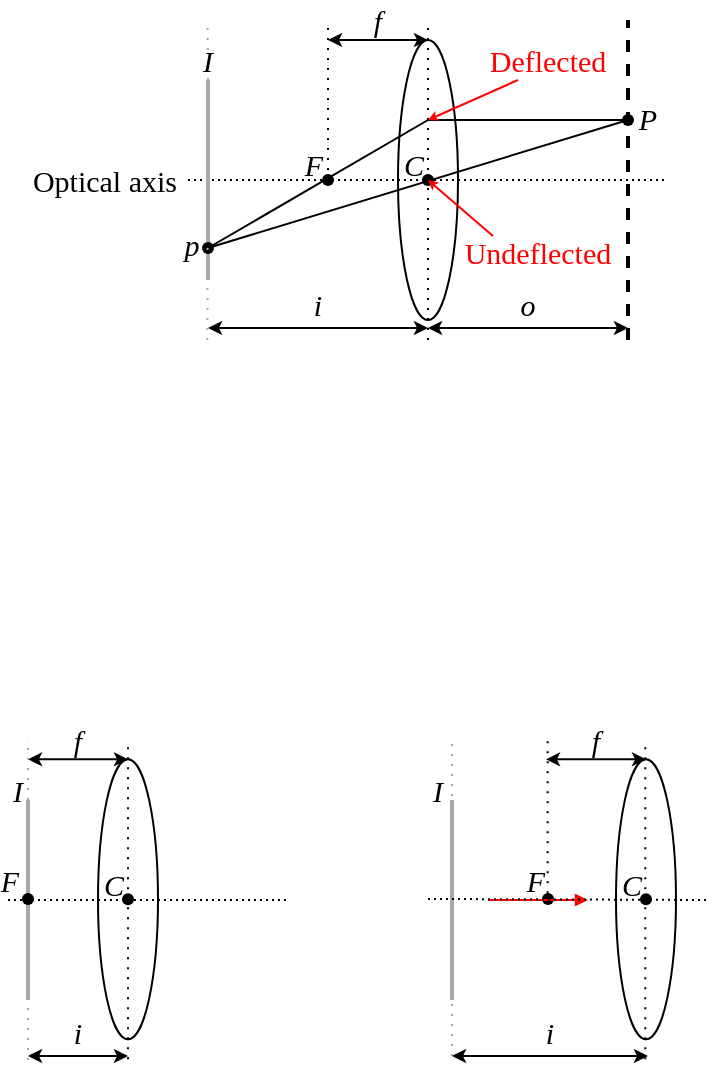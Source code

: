<mxfile version="23.1.5" type="device">
  <diagram name="Pagina-1" id="GgXEJ81RuVTFlW8kEIqq">
    <mxGraphModel dx="1157" dy="697" grid="1" gridSize="10" guides="1" tooltips="1" connect="1" arrows="1" fold="1" page="1" pageScale="1" pageWidth="827" pageHeight="1169" math="0" shadow="0">
      <root>
        <mxCell id="0" />
        <mxCell id="1" parent="0" />
        <mxCell id="pmmMXLmlx97vjJLDtDmT-40" value="" style="endArrow=none;dashed=1;html=1;dashPattern=1 4;strokeWidth=1;rounded=0;strokeColor=#a9a9a9;fontSize=15;fontFamily=Computer modern;" parent="1" edge="1" source="pmmMXLmlx97vjJLDtDmT-38">
          <mxGeometry width="50" height="50" relative="1" as="geometry">
            <mxPoint x="289.67" y="400" as="sourcePoint" />
            <mxPoint x="289.67" y="240" as="targetPoint" />
          </mxGeometry>
        </mxCell>
        <mxCell id="pmmMXLmlx97vjJLDtDmT-1" value="" style="endArrow=none;dashed=1;html=1;dashPattern=1 2;strokeWidth=1;rounded=0;fontSize=15;fontFamily=Computer modern;" parent="1" edge="1">
          <mxGeometry width="50" height="50" relative="1" as="geometry">
            <mxPoint x="280" y="320" as="sourcePoint" />
            <mxPoint x="520" y="320" as="targetPoint" />
          </mxGeometry>
        </mxCell>
        <mxCell id="pmmMXLmlx97vjJLDtDmT-3" value="" style="endArrow=none;html=1;rounded=0;strokeWidth=2;strokeColor=#a9a9a9;fontSize=15;fontFamily=Computer modern;" parent="1" edge="1">
          <mxGeometry width="50" height="50" relative="1" as="geometry">
            <mxPoint x="290" y="370" as="sourcePoint" />
            <mxPoint x="290" y="270" as="targetPoint" />
          </mxGeometry>
        </mxCell>
        <mxCell id="pmmMXLmlx97vjJLDtDmT-4" value="" style="endArrow=none;dashed=1;html=1;dashPattern=1 4;strokeWidth=1;rounded=0;fontSize=15;fontFamily=Computer modern;" parent="1" edge="1">
          <mxGeometry width="50" height="50" relative="1" as="geometry">
            <mxPoint x="400" y="400" as="sourcePoint" />
            <mxPoint x="400" y="240" as="targetPoint" />
          </mxGeometry>
        </mxCell>
        <mxCell id="pmmMXLmlx97vjJLDtDmT-5" value="" style="ellipse;whiteSpace=wrap;html=1;fillColor=none;fontSize=15;fontFamily=Computer modern;" parent="1" vertex="1">
          <mxGeometry x="385" y="250" width="30" height="140" as="geometry" />
        </mxCell>
        <mxCell id="pmmMXLmlx97vjJLDtDmT-6" value="" style="shape=waypoint;sketch=0;fillStyle=solid;size=6;pointerEvents=1;points=[];fillColor=none;resizable=0;rotatable=0;perimeter=centerPerimeter;snapToPoint=1;fontSize=15;fontFamily=Computer modern;" parent="1" vertex="1">
          <mxGeometry x="390" y="310" width="20" height="20" as="geometry" />
        </mxCell>
        <mxCell id="pmmMXLmlx97vjJLDtDmT-7" value="&lt;i style=&quot;font-size: 15px;&quot;&gt;&lt;font face=&quot;Computer modern&quot; style=&quot;font-size: 15px;&quot;&gt;C&lt;/font&gt;&lt;/i&gt;" style="text;html=1;align=center;verticalAlign=middle;whiteSpace=wrap;rounded=0;fontSize=15;fontFamily=Computer modern;" parent="1" vertex="1">
          <mxGeometry x="388" y="307" width="10" height="10" as="geometry" />
        </mxCell>
        <mxCell id="pmmMXLmlx97vjJLDtDmT-8" value="" style="endArrow=none;dashed=1;html=1;strokeWidth=2;rounded=0;fontSize=15;fontFamily=Computer modern;" parent="1" edge="1">
          <mxGeometry width="50" height="50" relative="1" as="geometry">
            <mxPoint x="500" y="400" as="sourcePoint" />
            <mxPoint x="500" y="240" as="targetPoint" />
          </mxGeometry>
        </mxCell>
        <mxCell id="pmmMXLmlx97vjJLDtDmT-9" value="" style="shape=waypoint;sketch=0;fillStyle=solid;size=6;pointerEvents=1;points=[];fillColor=none;resizable=0;rotatable=0;perimeter=centerPerimeter;snapToPoint=1;fontSize=15;fontFamily=Computer modern;" parent="1" vertex="1">
          <mxGeometry x="490" y="280" width="20" height="20" as="geometry" />
        </mxCell>
        <mxCell id="pmmMXLmlx97vjJLDtDmT-12" value="" style="endArrow=none;html=1;rounded=0;fontSize=15;fontFamily=Computer modern;" parent="1" source="pmmMXLmlx97vjJLDtDmT-15" target="pmmMXLmlx97vjJLDtDmT-9" edge="1">
          <mxGeometry width="50" height="50" relative="1" as="geometry">
            <mxPoint x="290" y="354" as="sourcePoint" />
            <mxPoint x="490" y="310" as="targetPoint" />
          </mxGeometry>
        </mxCell>
        <mxCell id="pmmMXLmlx97vjJLDtDmT-13" value="&lt;font face=&quot;Computer modern&quot; style=&quot;font-size: 15px;&quot;&gt;&lt;i style=&quot;font-size: 15px;&quot;&gt;p&lt;/i&gt;&lt;/font&gt;" style="text;html=1;align=center;verticalAlign=middle;whiteSpace=wrap;rounded=0;fontSize=15;fontFamily=Computer modern;" parent="1" vertex="1">
          <mxGeometry x="277" y="343" width="10" height="18" as="geometry" />
        </mxCell>
        <mxCell id="pmmMXLmlx97vjJLDtDmT-14" value="&lt;font face=&quot;Computer modern&quot; style=&quot;font-size: 15px;&quot;&gt;&lt;i style=&quot;font-size: 15px;&quot;&gt;P&lt;/i&gt;&lt;/font&gt;" style="text;html=1;align=center;verticalAlign=middle;whiteSpace=wrap;rounded=0;fontSize=15;fontFamily=Computer modern;" parent="1" vertex="1">
          <mxGeometry x="505" y="280" width="10" height="18" as="geometry" />
        </mxCell>
        <mxCell id="pmmMXLmlx97vjJLDtDmT-15" value="" style="shape=waypoint;sketch=0;fillStyle=solid;size=6;pointerEvents=1;points=[];fillColor=none;resizable=0;rotatable=0;perimeter=centerPerimeter;snapToPoint=1;fontSize=15;fontFamily=Computer modern;" parent="1" vertex="1">
          <mxGeometry x="280" y="344" width="20" height="20" as="geometry" />
        </mxCell>
        <mxCell id="pmmMXLmlx97vjJLDtDmT-17" value="&lt;font face=&quot;Computer modern&quot; style=&quot;font-size: 15px;&quot;&gt;Optical axis&lt;br style=&quot;font-size: 15px;&quot;&gt;&lt;/font&gt;" style="text;html=1;align=center;verticalAlign=top;whiteSpace=wrap;rounded=0;fontSize=15;fontFamily=Computer modern;" parent="1" vertex="1">
          <mxGeometry x="200" y="305.25" width="77" height="27.5" as="geometry" />
        </mxCell>
        <mxCell id="pmmMXLmlx97vjJLDtDmT-22" value="" style="endArrow=none;html=1;rounded=0;fontSize=15;fontFamily=Computer modern;" parent="1" target="pmmMXLmlx97vjJLDtDmT-9" edge="1">
          <mxGeometry width="50" height="50" relative="1" as="geometry">
            <mxPoint x="400" y="290" as="sourcePoint" />
            <mxPoint x="460" y="280" as="targetPoint" />
          </mxGeometry>
        </mxCell>
        <mxCell id="pmmMXLmlx97vjJLDtDmT-23" value="" style="endArrow=none;html=1;rounded=0;fontSize=15;fontFamily=Computer modern;" parent="1" source="pmmMXLmlx97vjJLDtDmT-15" edge="1">
          <mxGeometry width="50" height="50" relative="1" as="geometry">
            <mxPoint x="340" y="320" as="sourcePoint" />
            <mxPoint x="400" y="290" as="targetPoint" />
          </mxGeometry>
        </mxCell>
        <mxCell id="pmmMXLmlx97vjJLDtDmT-24" value="" style="shape=waypoint;sketch=0;fillStyle=solid;size=6;pointerEvents=1;points=[];fillColor=none;resizable=0;rotatable=0;perimeter=centerPerimeter;snapToPoint=1;fontSize=15;fontFamily=Computer modern;" parent="1" vertex="1">
          <mxGeometry x="340" y="310" width="20" height="20" as="geometry" />
        </mxCell>
        <mxCell id="pmmMXLmlx97vjJLDtDmT-25" value="&lt;font face=&quot;Computer modern&quot; style=&quot;font-size: 15px;&quot;&gt;&lt;i style=&quot;font-size: 15px;&quot;&gt;F&lt;/i&gt;&lt;/font&gt;" style="text;html=1;align=center;verticalAlign=middle;whiteSpace=wrap;rounded=0;fontSize=15;fontFamily=Computer modern;" parent="1" vertex="1">
          <mxGeometry x="338" y="307" width="10" height="10" as="geometry" />
        </mxCell>
        <mxCell id="pmmMXLmlx97vjJLDtDmT-27" value="&lt;font face=&quot;Computer modern&quot; style=&quot;font-size: 15px;&quot;&gt;Deflected&lt;/font&gt;" style="text;html=1;align=center;verticalAlign=middle;whiteSpace=wrap;rounded=0;fontColor=#ff0000;fontSize=15;fontFamily=Computer modern;" parent="1" vertex="1">
          <mxGeometry x="430" y="250" width="60" height="20" as="geometry" />
        </mxCell>
        <mxCell id="pmmMXLmlx97vjJLDtDmT-28" value="&lt;font face=&quot;Computer modern&quot; style=&quot;font-size: 15px;&quot;&gt;Undeflected&lt;/font&gt;" style="text;html=1;align=center;verticalAlign=middle;whiteSpace=wrap;rounded=0;fontColor=#ff0000;fontSize=15;fontFamily=Computer modern;" parent="1" vertex="1">
          <mxGeometry x="410" y="348" width="90" height="16" as="geometry" />
        </mxCell>
        <mxCell id="pmmMXLmlx97vjJLDtDmT-29" value="" style="endArrow=classic;html=1;rounded=0;exitX=0.25;exitY=0;exitDx=0;exitDy=0;entryX=0.906;entryY=0.747;entryDx=0;entryDy=0;entryPerimeter=0;startSize=2;endSize=2;strokeColor=#ff0000;fontSize=15;fontFamily=Computer modern;" parent="1" source="pmmMXLmlx97vjJLDtDmT-28" target="pmmMXLmlx97vjJLDtDmT-6" edge="1">
          <mxGeometry width="50" height="50" relative="1" as="geometry">
            <mxPoint x="390" y="350" as="sourcePoint" />
            <mxPoint x="440" y="300" as="targetPoint" />
          </mxGeometry>
        </mxCell>
        <mxCell id="pmmMXLmlx97vjJLDtDmT-30" value="" style="endArrow=classic;html=1;rounded=0;exitX=0.25;exitY=1;exitDx=0;exitDy=0;startSize=2;endSize=2;strokeColor=#ff0000;fontSize=15;fontFamily=Computer modern;" parent="1" source="pmmMXLmlx97vjJLDtDmT-27" edge="1">
          <mxGeometry width="50" height="50" relative="1" as="geometry">
            <mxPoint x="460" y="358" as="sourcePoint" />
            <mxPoint x="400" y="290" as="targetPoint" />
          </mxGeometry>
        </mxCell>
        <mxCell id="pmmMXLmlx97vjJLDtDmT-31" value="&lt;i style=&quot;font-size: 15px;&quot;&gt;&lt;font face=&quot;Computer modern&quot; style=&quot;font-size: 15px;&quot;&gt;i&lt;/font&gt;&lt;/i&gt;" style="text;html=1;align=center;verticalAlign=middle;whiteSpace=wrap;rounded=0;fontSize=15;fontFamily=Computer modern;" parent="1" vertex="1">
          <mxGeometry x="290" y="370" width="110" height="24" as="geometry" />
        </mxCell>
        <mxCell id="pmmMXLmlx97vjJLDtDmT-32" value="" style="endArrow=classic;startArrow=classic;html=1;rounded=0;exitX=0;exitY=1;exitDx=0;exitDy=0;entryX=1;entryY=1;entryDx=0;entryDy=0;startSize=4;endSize=4;fontSize=15;fontFamily=Computer modern;" parent="1" source="pmmMXLmlx97vjJLDtDmT-31" target="pmmMXLmlx97vjJLDtDmT-31" edge="1">
          <mxGeometry width="50" height="50" relative="1" as="geometry">
            <mxPoint x="380" y="350" as="sourcePoint" />
            <mxPoint x="430" y="300" as="targetPoint" />
          </mxGeometry>
        </mxCell>
        <mxCell id="pmmMXLmlx97vjJLDtDmT-34" value="&lt;font face=&quot;Computer modern&quot; style=&quot;font-size: 15px;&quot;&gt;&lt;i style=&quot;font-size: 15px;&quot;&gt;o&lt;/i&gt;&lt;/font&gt;" style="text;html=1;align=center;verticalAlign=middle;whiteSpace=wrap;rounded=0;fontSize=15;fontFamily=Computer modern;" parent="1" vertex="1">
          <mxGeometry x="400" y="370" width="100" height="24" as="geometry" />
        </mxCell>
        <mxCell id="pmmMXLmlx97vjJLDtDmT-35" value="" style="endArrow=classic;startArrow=classic;html=1;rounded=0;exitX=0;exitY=1;exitDx=0;exitDy=0;entryX=1;entryY=1;entryDx=0;entryDy=0;startSize=4;endSize=4;fontSize=15;fontFamily=Computer modern;" parent="1" source="pmmMXLmlx97vjJLDtDmT-34" target="pmmMXLmlx97vjJLDtDmT-34" edge="1">
          <mxGeometry width="50" height="50" relative="1" as="geometry">
            <mxPoint x="490" y="350" as="sourcePoint" />
            <mxPoint x="540" y="300" as="targetPoint" />
          </mxGeometry>
        </mxCell>
        <mxCell id="pmmMXLmlx97vjJLDtDmT-36" value="&lt;font face=&quot;Computer modern&quot; style=&quot;font-size: 15px;&quot;&gt;&lt;i style=&quot;font-size: 15px;&quot;&gt;f&lt;/i&gt;&lt;/font&gt;" style="text;html=1;align=center;verticalAlign=middle;whiteSpace=wrap;rounded=0;fontSize=15;fontFamily=Computer modern;" parent="1" vertex="1">
          <mxGeometry x="350" y="230.33" width="50" height="19.67" as="geometry" />
        </mxCell>
        <mxCell id="pmmMXLmlx97vjJLDtDmT-37" value="" style="endArrow=classic;startArrow=classic;html=1;rounded=0;exitX=0;exitY=1;exitDx=0;exitDy=0;entryX=1;entryY=1;entryDx=0;entryDy=0;startSize=4;endSize=4;fontSize=15;fontFamily=Computer modern;" parent="1" source="pmmMXLmlx97vjJLDtDmT-36" target="pmmMXLmlx97vjJLDtDmT-36" edge="1">
          <mxGeometry width="50" height="50" relative="1" as="geometry">
            <mxPoint x="380" y="205.67" as="sourcePoint" />
            <mxPoint x="430" y="155.67" as="targetPoint" />
          </mxGeometry>
        </mxCell>
        <mxCell id="pmmMXLmlx97vjJLDtDmT-43" value="" style="endArrow=none;dashed=1;html=1;dashPattern=1 4;strokeWidth=1;rounded=0;entryX=0;entryY=0.5;entryDx=0;entryDy=0;fontSize=15;fontFamily=Computer modern;" parent="1" source="pmmMXLmlx97vjJLDtDmT-24" target="pmmMXLmlx97vjJLDtDmT-36" edge="1">
          <mxGeometry width="50" height="50" relative="1" as="geometry">
            <mxPoint x="410" y="410" as="sourcePoint" />
            <mxPoint x="410" y="250" as="targetPoint" />
          </mxGeometry>
        </mxCell>
        <mxCell id="xgRp6pG1FlOqtS_8AdJS-1" value="" style="endArrow=none;dashed=1;html=1;dashPattern=1 4;strokeWidth=1;rounded=0;strokeColor=#a9a9a9;fontSize=15;fontFamily=Computer modern;" edge="1" parent="1" target="pmmMXLmlx97vjJLDtDmT-38">
          <mxGeometry width="50" height="50" relative="1" as="geometry">
            <mxPoint x="289.67" y="400" as="sourcePoint" />
            <mxPoint x="289.67" y="240" as="targetPoint" />
          </mxGeometry>
        </mxCell>
        <mxCell id="pmmMXLmlx97vjJLDtDmT-38" value="&lt;font face=&quot;Computer modern&quot; style=&quot;font-size: 15px;&quot;&gt;&lt;i style=&quot;font-size: 15px;&quot;&gt;I&lt;/i&gt;&lt;/font&gt;" style="text;html=1;align=center;verticalAlign=middle;whiteSpace=wrap;rounded=0;fontSize=15;fontFamily=Computer modern;" parent="1" vertex="1">
          <mxGeometry x="285" y="255" width="10" height="10" as="geometry" />
        </mxCell>
        <mxCell id="xgRp6pG1FlOqtS_8AdJS-14" value="" style="endArrow=none;html=1;rounded=0;strokeWidth=2;strokeColor=#a9a9a9;fontSize=15;fontFamily=Computer modern;" edge="1" parent="1">
          <mxGeometry width="50" height="50" relative="1" as="geometry">
            <mxPoint x="200" y="730" as="sourcePoint" />
            <mxPoint x="200" y="630" as="targetPoint" />
          </mxGeometry>
        </mxCell>
        <mxCell id="xgRp6pG1FlOqtS_8AdJS-16" value="" style="endArrow=none;dashed=1;html=1;dashPattern=1 2;strokeWidth=1;rounded=0;fontSize=15;fontFamily=Computer modern;" edge="1" parent="1">
          <mxGeometry width="50" height="50" relative="1" as="geometry">
            <mxPoint x="190" y="680" as="sourcePoint" />
            <mxPoint x="330" y="680" as="targetPoint" />
          </mxGeometry>
        </mxCell>
        <mxCell id="xgRp6pG1FlOqtS_8AdJS-19" value="&lt;font face=&quot;Computer modern&quot; style=&quot;font-size: 15px;&quot;&gt;&lt;i style=&quot;font-size: 15px;&quot;&gt;F&lt;/i&gt;&lt;/font&gt;" style="text;html=1;align=center;verticalAlign=middle;whiteSpace=wrap;rounded=0;fontSize=15;fontFamily=Computer modern;" vertex="1" parent="1">
          <mxGeometry x="186" y="665" width="10" height="10" as="geometry" />
        </mxCell>
        <mxCell id="xgRp6pG1FlOqtS_8AdJS-20" value="" style="endArrow=none;dashed=1;html=1;dashPattern=1 4;strokeWidth=1;rounded=0;fontSize=15;fontFamily=Computer modern;" edge="1" parent="1">
          <mxGeometry width="50" height="50" relative="1" as="geometry">
            <mxPoint x="250" y="759.67" as="sourcePoint" />
            <mxPoint x="250" y="599.67" as="targetPoint" />
          </mxGeometry>
        </mxCell>
        <mxCell id="xgRp6pG1FlOqtS_8AdJS-21" value="" style="ellipse;whiteSpace=wrap;html=1;fillColor=none;fontSize=15;fontFamily=Computer modern;" vertex="1" parent="1">
          <mxGeometry x="235" y="609.67" width="30" height="140" as="geometry" />
        </mxCell>
        <mxCell id="xgRp6pG1FlOqtS_8AdJS-22" value="" style="shape=waypoint;sketch=0;fillStyle=solid;size=6;pointerEvents=1;points=[];fillColor=none;resizable=0;rotatable=0;perimeter=centerPerimeter;snapToPoint=1;fontSize=15;fontFamily=Computer modern;" vertex="1" parent="1">
          <mxGeometry x="240" y="669.67" width="20" height="20" as="geometry" />
        </mxCell>
        <mxCell id="xgRp6pG1FlOqtS_8AdJS-23" value="&lt;i style=&quot;font-size: 15px;&quot;&gt;&lt;font face=&quot;Computer modern&quot; style=&quot;font-size: 15px;&quot;&gt;C&lt;/font&gt;&lt;/i&gt;" style="text;html=1;align=center;verticalAlign=middle;whiteSpace=wrap;rounded=0;fontSize=15;fontFamily=Computer modern;" vertex="1" parent="1">
          <mxGeometry x="238" y="666.67" width="10" height="10" as="geometry" />
        </mxCell>
        <mxCell id="xgRp6pG1FlOqtS_8AdJS-26" value="&lt;font face=&quot;Computer modern&quot; style=&quot;font-size: 15px;&quot;&gt;&lt;i style=&quot;font-size: 15px;&quot;&gt;f&lt;/i&gt;&lt;/font&gt;" style="text;html=1;align=center;verticalAlign=middle;whiteSpace=wrap;rounded=0;fontSize=15;fontFamily=Computer modern;" vertex="1" parent="1">
          <mxGeometry x="200" y="590" width="50" height="19.67" as="geometry" />
        </mxCell>
        <mxCell id="xgRp6pG1FlOqtS_8AdJS-27" value="" style="endArrow=classic;startArrow=classic;html=1;rounded=0;exitX=0;exitY=1;exitDx=0;exitDy=0;entryX=1;entryY=1;entryDx=0;entryDy=0;startSize=4;endSize=4;fontSize=15;fontFamily=Computer modern;" edge="1" parent="1" source="xgRp6pG1FlOqtS_8AdJS-26" target="xgRp6pG1FlOqtS_8AdJS-26">
          <mxGeometry width="50" height="50" relative="1" as="geometry">
            <mxPoint x="230" y="565.34" as="sourcePoint" />
            <mxPoint x="280" y="515.34" as="targetPoint" />
          </mxGeometry>
        </mxCell>
        <mxCell id="xgRp6pG1FlOqtS_8AdJS-29" value="" style="endArrow=none;dashed=1;html=1;dashPattern=1 4;strokeWidth=1;rounded=0;strokeColor=#a9a9a9;fontSize=15;fontFamily=Computer modern;entryX=0;entryY=0.5;entryDx=0;entryDy=0;" edge="1" parent="1" target="xgRp6pG1FlOqtS_8AdJS-26">
          <mxGeometry width="50" height="50" relative="1" as="geometry">
            <mxPoint x="200" y="760" as="sourcePoint" />
            <mxPoint x="200.0" y="609.67" as="targetPoint" />
          </mxGeometry>
        </mxCell>
        <mxCell id="xgRp6pG1FlOqtS_8AdJS-31" value="&lt;i style=&quot;font-size: 15px;&quot;&gt;&lt;font face=&quot;Computer modern&quot; style=&quot;font-size: 15px;&quot;&gt;i&lt;/font&gt;&lt;/i&gt;" style="text;html=1;align=center;verticalAlign=middle;whiteSpace=wrap;rounded=0;fontSize=15;fontFamily=Computer modern;" vertex="1" parent="1">
          <mxGeometry x="200" y="734" width="50" height="24" as="geometry" />
        </mxCell>
        <mxCell id="xgRp6pG1FlOqtS_8AdJS-32" value="" style="endArrow=classic;startArrow=classic;html=1;rounded=0;exitX=0;exitY=1;exitDx=0;exitDy=0;entryX=1;entryY=1;entryDx=0;entryDy=0;startSize=4;endSize=4;fontSize=15;fontFamily=Computer modern;" edge="1" parent="1" source="xgRp6pG1FlOqtS_8AdJS-31" target="xgRp6pG1FlOqtS_8AdJS-31">
          <mxGeometry width="50" height="50" relative="1" as="geometry">
            <mxPoint x="230" y="714" as="sourcePoint" />
            <mxPoint x="280" y="664" as="targetPoint" />
          </mxGeometry>
        </mxCell>
        <mxCell id="xgRp6pG1FlOqtS_8AdJS-33" value="" style="endArrow=none;html=1;rounded=0;strokeWidth=2;strokeColor=#a9a9a9;fontSize=15;fontFamily=Computer modern;" edge="1" parent="1">
          <mxGeometry width="50" height="50" relative="1" as="geometry">
            <mxPoint x="412" y="730" as="sourcePoint" />
            <mxPoint x="412" y="630" as="targetPoint" />
          </mxGeometry>
        </mxCell>
        <mxCell id="xgRp6pG1FlOqtS_8AdJS-35" value="" style="shape=waypoint;sketch=0;fillStyle=solid;size=6;pointerEvents=1;points=[];fillColor=none;resizable=0;rotatable=0;perimeter=centerPerimeter;snapToPoint=1;fontSize=15;fontFamily=Computer modern;" vertex="1" parent="1">
          <mxGeometry x="450" y="669.5" width="20" height="20" as="geometry" />
        </mxCell>
        <mxCell id="xgRp6pG1FlOqtS_8AdJS-36" value="&lt;font face=&quot;Computer modern&quot; style=&quot;font-size: 15px;&quot;&gt;&lt;i style=&quot;font-size: 15px;&quot;&gt;F&lt;/i&gt;&lt;/font&gt;" style="text;html=1;align=center;verticalAlign=middle;whiteSpace=wrap;rounded=0;fontSize=15;fontFamily=Computer modern;" vertex="1" parent="1">
          <mxGeometry x="449" y="665" width="10" height="10" as="geometry" />
        </mxCell>
        <mxCell id="xgRp6pG1FlOqtS_8AdJS-37" value="" style="endArrow=none;dashed=1;html=1;dashPattern=1 4;strokeWidth=1;rounded=0;fontSize=15;fontFamily=Computer modern;" edge="1" parent="1">
          <mxGeometry width="50" height="50" relative="1" as="geometry">
            <mxPoint x="508.66" y="759.67" as="sourcePoint" />
            <mxPoint x="508.66" y="599.67" as="targetPoint" />
          </mxGeometry>
        </mxCell>
        <mxCell id="xgRp6pG1FlOqtS_8AdJS-38" value="" style="ellipse;whiteSpace=wrap;html=1;fillColor=none;fontSize=15;fontFamily=Computer modern;" vertex="1" parent="1">
          <mxGeometry x="494" y="609.67" width="30" height="140" as="geometry" />
        </mxCell>
        <mxCell id="xgRp6pG1FlOqtS_8AdJS-39" value="" style="shape=waypoint;sketch=0;fillStyle=solid;size=6;pointerEvents=1;points=[];fillColor=none;resizable=0;rotatable=0;perimeter=centerPerimeter;snapToPoint=1;fontSize=15;fontFamily=Computer modern;" vertex="1" parent="1">
          <mxGeometry x="499" y="669.67" width="20" height="20" as="geometry" />
        </mxCell>
        <mxCell id="xgRp6pG1FlOqtS_8AdJS-40" value="&lt;i style=&quot;font-size: 15px;&quot;&gt;&lt;font face=&quot;Computer modern&quot; style=&quot;font-size: 15px;&quot;&gt;C&lt;/font&gt;&lt;/i&gt;" style="text;html=1;align=center;verticalAlign=middle;whiteSpace=wrap;rounded=0;fontSize=15;fontFamily=Computer modern;" vertex="1" parent="1">
          <mxGeometry x="497" y="666.67" width="10" height="10" as="geometry" />
        </mxCell>
        <mxCell id="xgRp6pG1FlOqtS_8AdJS-41" value="&lt;font face=&quot;Computer modern&quot; style=&quot;font-size: 15px;&quot;&gt;&lt;i style=&quot;font-size: 15px;&quot;&gt;f&lt;/i&gt;&lt;/font&gt;" style="text;html=1;align=center;verticalAlign=middle;whiteSpace=wrap;rounded=0;fontSize=15;fontFamily=Computer modern;" vertex="1" parent="1">
          <mxGeometry x="459" y="590" width="50" height="19.67" as="geometry" />
        </mxCell>
        <mxCell id="xgRp6pG1FlOqtS_8AdJS-42" value="" style="endArrow=classic;startArrow=classic;html=1;rounded=0;exitX=0;exitY=1;exitDx=0;exitDy=0;entryX=1;entryY=1;entryDx=0;entryDy=0;startSize=4;endSize=4;fontSize=15;fontFamily=Computer modern;" edge="1" parent="1" source="xgRp6pG1FlOqtS_8AdJS-41" target="xgRp6pG1FlOqtS_8AdJS-41">
          <mxGeometry width="50" height="50" relative="1" as="geometry">
            <mxPoint x="489" y="565.34" as="sourcePoint" />
            <mxPoint x="539" y="515.34" as="targetPoint" />
          </mxGeometry>
        </mxCell>
        <mxCell id="xgRp6pG1FlOqtS_8AdJS-43" value="" style="endArrow=none;dashed=1;html=1;dashPattern=1 4;strokeWidth=1;rounded=0;strokeColor=#a9a9a9;fontSize=15;fontFamily=Computer modern;exitX=0;exitY=1;exitDx=0;exitDy=0;" edge="1" parent="1" source="xgRp6pG1FlOqtS_8AdJS-44">
          <mxGeometry width="50" height="50" relative="1" as="geometry">
            <mxPoint x="414" y="758" as="sourcePoint" />
            <mxPoint x="412" y="598" as="targetPoint" />
          </mxGeometry>
        </mxCell>
        <mxCell id="xgRp6pG1FlOqtS_8AdJS-44" value="&lt;i style=&quot;font-size: 15px;&quot;&gt;&lt;font face=&quot;Computer modern&quot; style=&quot;font-size: 15px;&quot;&gt;i&lt;/font&gt;&lt;/i&gt;" style="text;html=1;align=center;verticalAlign=middle;whiteSpace=wrap;rounded=0;fontSize=15;fontFamily=Computer modern;" vertex="1" parent="1">
          <mxGeometry x="412" y="734" width="98" height="24" as="geometry" />
        </mxCell>
        <mxCell id="xgRp6pG1FlOqtS_8AdJS-45" value="" style="endArrow=classic;startArrow=classic;html=1;rounded=0;exitX=0;exitY=1;exitDx=0;exitDy=0;entryX=1;entryY=1;entryDx=0;entryDy=0;startSize=4;endSize=4;fontSize=15;fontFamily=Computer modern;" edge="1" parent="1" source="xgRp6pG1FlOqtS_8AdJS-44" target="xgRp6pG1FlOqtS_8AdJS-44">
          <mxGeometry width="50" height="50" relative="1" as="geometry">
            <mxPoint x="442" y="714" as="sourcePoint" />
            <mxPoint x="492" y="664" as="targetPoint" />
          </mxGeometry>
        </mxCell>
        <mxCell id="xgRp6pG1FlOqtS_8AdJS-46" value="" style="endArrow=none;dashed=1;html=1;dashPattern=1 4;strokeWidth=1;rounded=0;entryX=0;entryY=0.5;entryDx=0;entryDy=0;fontSize=15;fontFamily=Computer modern;" edge="1" parent="1">
          <mxGeometry width="50" height="50" relative="1" as="geometry">
            <mxPoint x="459.83" y="676.67" as="sourcePoint" />
            <mxPoint x="459.83" y="596.67" as="targetPoint" />
          </mxGeometry>
        </mxCell>
        <mxCell id="xgRp6pG1FlOqtS_8AdJS-48" value="&lt;font face=&quot;Computer modern&quot; style=&quot;font-size: 15px;&quot;&gt;&lt;i style=&quot;font-size: 15px;&quot;&gt;I&lt;/i&gt;&lt;/font&gt;" style="text;html=1;align=center;verticalAlign=middle;whiteSpace=wrap;rounded=0;fontSize=15;fontFamily=Computer modern;" vertex="1" parent="1">
          <mxGeometry x="190" y="620" width="10" height="10" as="geometry" />
        </mxCell>
        <mxCell id="xgRp6pG1FlOqtS_8AdJS-49" value="&lt;font face=&quot;Computer modern&quot; style=&quot;font-size: 15px;&quot;&gt;&lt;i style=&quot;font-size: 15px;&quot;&gt;I&lt;/i&gt;&lt;/font&gt;" style="text;html=1;align=center;verticalAlign=middle;whiteSpace=wrap;rounded=0;fontSize=15;fontFamily=Computer modern;" vertex="1" parent="1">
          <mxGeometry x="400" y="620" width="10" height="10" as="geometry" />
        </mxCell>
        <mxCell id="xgRp6pG1FlOqtS_8AdJS-51" value="" style="endArrow=block;html=1;rounded=0;startSize=4;endSize=4;endFill=1;strokeColor=#ff0000;" edge="1" parent="1">
          <mxGeometry width="50" height="50" relative="1" as="geometry">
            <mxPoint x="430" y="680" as="sourcePoint" />
            <mxPoint x="480" y="680" as="targetPoint" />
          </mxGeometry>
        </mxCell>
        <mxCell id="xgRp6pG1FlOqtS_8AdJS-52" value="" style="endArrow=none;dashed=1;html=1;dashPattern=1 2;strokeWidth=1;rounded=0;fontSize=15;fontFamily=Computer modern;" edge="1" parent="1">
          <mxGeometry width="50" height="50" relative="1" as="geometry">
            <mxPoint x="400" y="679.47" as="sourcePoint" />
            <mxPoint x="540" y="680" as="targetPoint" />
          </mxGeometry>
        </mxCell>
        <mxCell id="xgRp6pG1FlOqtS_8AdJS-18" value="" style="shape=waypoint;sketch=0;fillStyle=solid;size=6;pointerEvents=1;points=[];fillColor=none;resizable=0;rotatable=0;perimeter=centerPerimeter;snapToPoint=1;fontSize=15;fontFamily=Computer modern;" vertex="1" parent="1">
          <mxGeometry x="190" y="669.5" width="20" height="20" as="geometry" />
        </mxCell>
      </root>
    </mxGraphModel>
  </diagram>
</mxfile>
